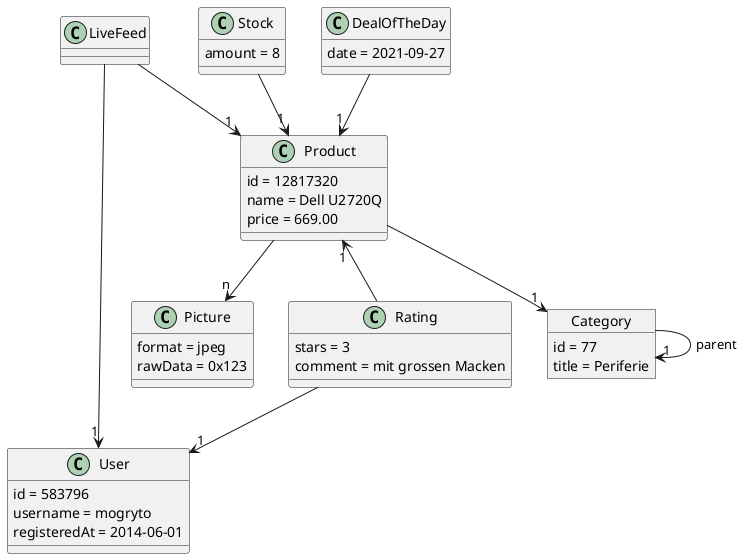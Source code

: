 @startuml

object Category {
	id = 77
	title = Periferie
}
Category --> "1" Category : parent

class Product {
	id = 12817320
	name = Dell U2720Q
	price = 669.00
}
Product --> "1" Category
Product --> "n" Picture
Product "1" <-- Rating

class Stock {
	amount = 8
}
Stock --> "1" Product

class Picture {
	format = jpeg
	rawData = 0x123
}

class Rating {
	stars = 3
	comment = mit grossen Macken
}
Rating --> "1" User

class DealOfTheDay {
	date = 2021-09-27
}
DealOfTheDay --> "1" Product

class User {
	id = 583796
	username = mogryto
	registeredAt = 2014-06-01
}

class LiveFeed {
}
LiveFeed --> "1" User
LiveFeed --> "1" Product

@enduml

